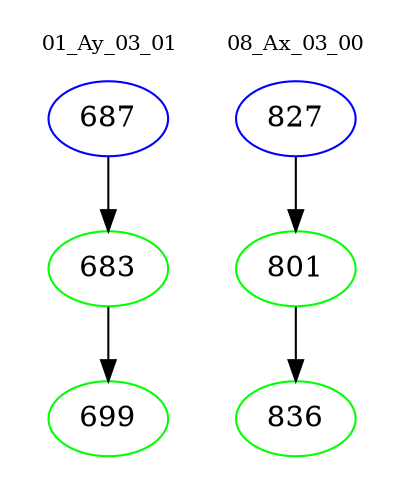 digraph{
subgraph cluster_0 {
color = white
label = "01_Ay_03_01";
fontsize=10;
T0_687 [label="687", color="blue"]
T0_687 -> T0_683 [color="black"]
T0_683 [label="683", color="green"]
T0_683 -> T0_699 [color="black"]
T0_699 [label="699", color="green"]
}
subgraph cluster_1 {
color = white
label = "08_Ax_03_00";
fontsize=10;
T1_827 [label="827", color="blue"]
T1_827 -> T1_801 [color="black"]
T1_801 [label="801", color="green"]
T1_801 -> T1_836 [color="black"]
T1_836 [label="836", color="green"]
}
}
